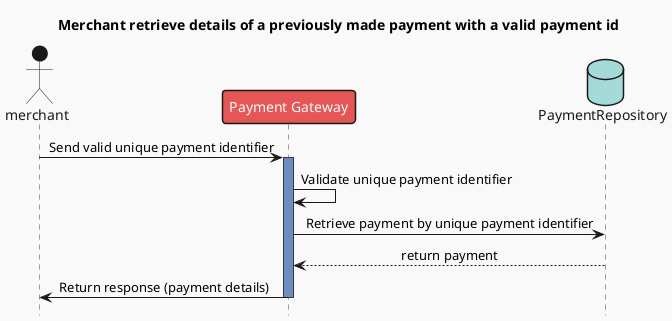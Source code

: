 @startuml
!theme mars

title Merchant retrieve details of a previously made payment with a valid payment id
skinparam sequenceMessageAlign center
hide footbox
actor merchant

participant "Payment Gateway" as PaymentGateway
database PaymentRepository

merchant -> PaymentGateway : Send valid unique payment identifier
activate PaymentGateway #6C8EBF
PaymentGateway -> PaymentGateway : Validate unique payment identifier
PaymentGateway -> PaymentRepository : Retrieve payment by unique payment identifier
PaymentGateway <-- PaymentRepository :  return payment
PaymentGateway -> merchant : Return response (payment details)
deactivate PaymentGateway

@enduml